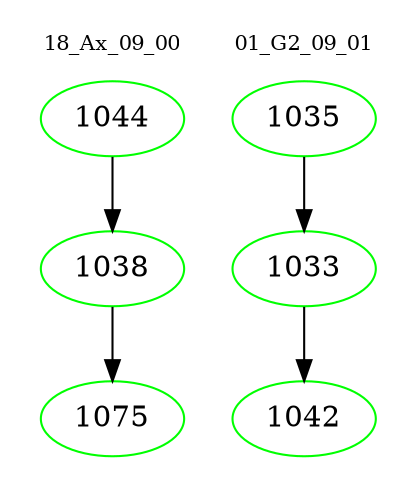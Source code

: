 digraph{
subgraph cluster_0 {
color = white
label = "18_Ax_09_00";
fontsize=10;
T0_1044 [label="1044", color="green"]
T0_1044 -> T0_1038 [color="black"]
T0_1038 [label="1038", color="green"]
T0_1038 -> T0_1075 [color="black"]
T0_1075 [label="1075", color="green"]
}
subgraph cluster_1 {
color = white
label = "01_G2_09_01";
fontsize=10;
T1_1035 [label="1035", color="green"]
T1_1035 -> T1_1033 [color="black"]
T1_1033 [label="1033", color="green"]
T1_1033 -> T1_1042 [color="black"]
T1_1042 [label="1042", color="green"]
}
}
